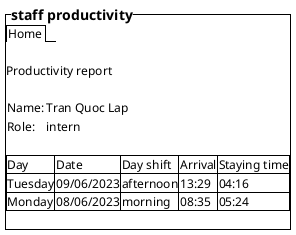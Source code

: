 @startsalt

{^==staff productivity
    {/ Home }

    .
    Productivity report
    .
    {
        Name: | Tran Quoc Lap
        Role: | intern
    }
    .
    {#
        Day | Date | Day shift | Arrival | Staying time
        Tuesday | 09/06/2023 | afternoon | 13:29 | 04:16
        Monday | 08/06/2023 | morning | 08:35 | 05:24
    }
    .
}

@endsalt
